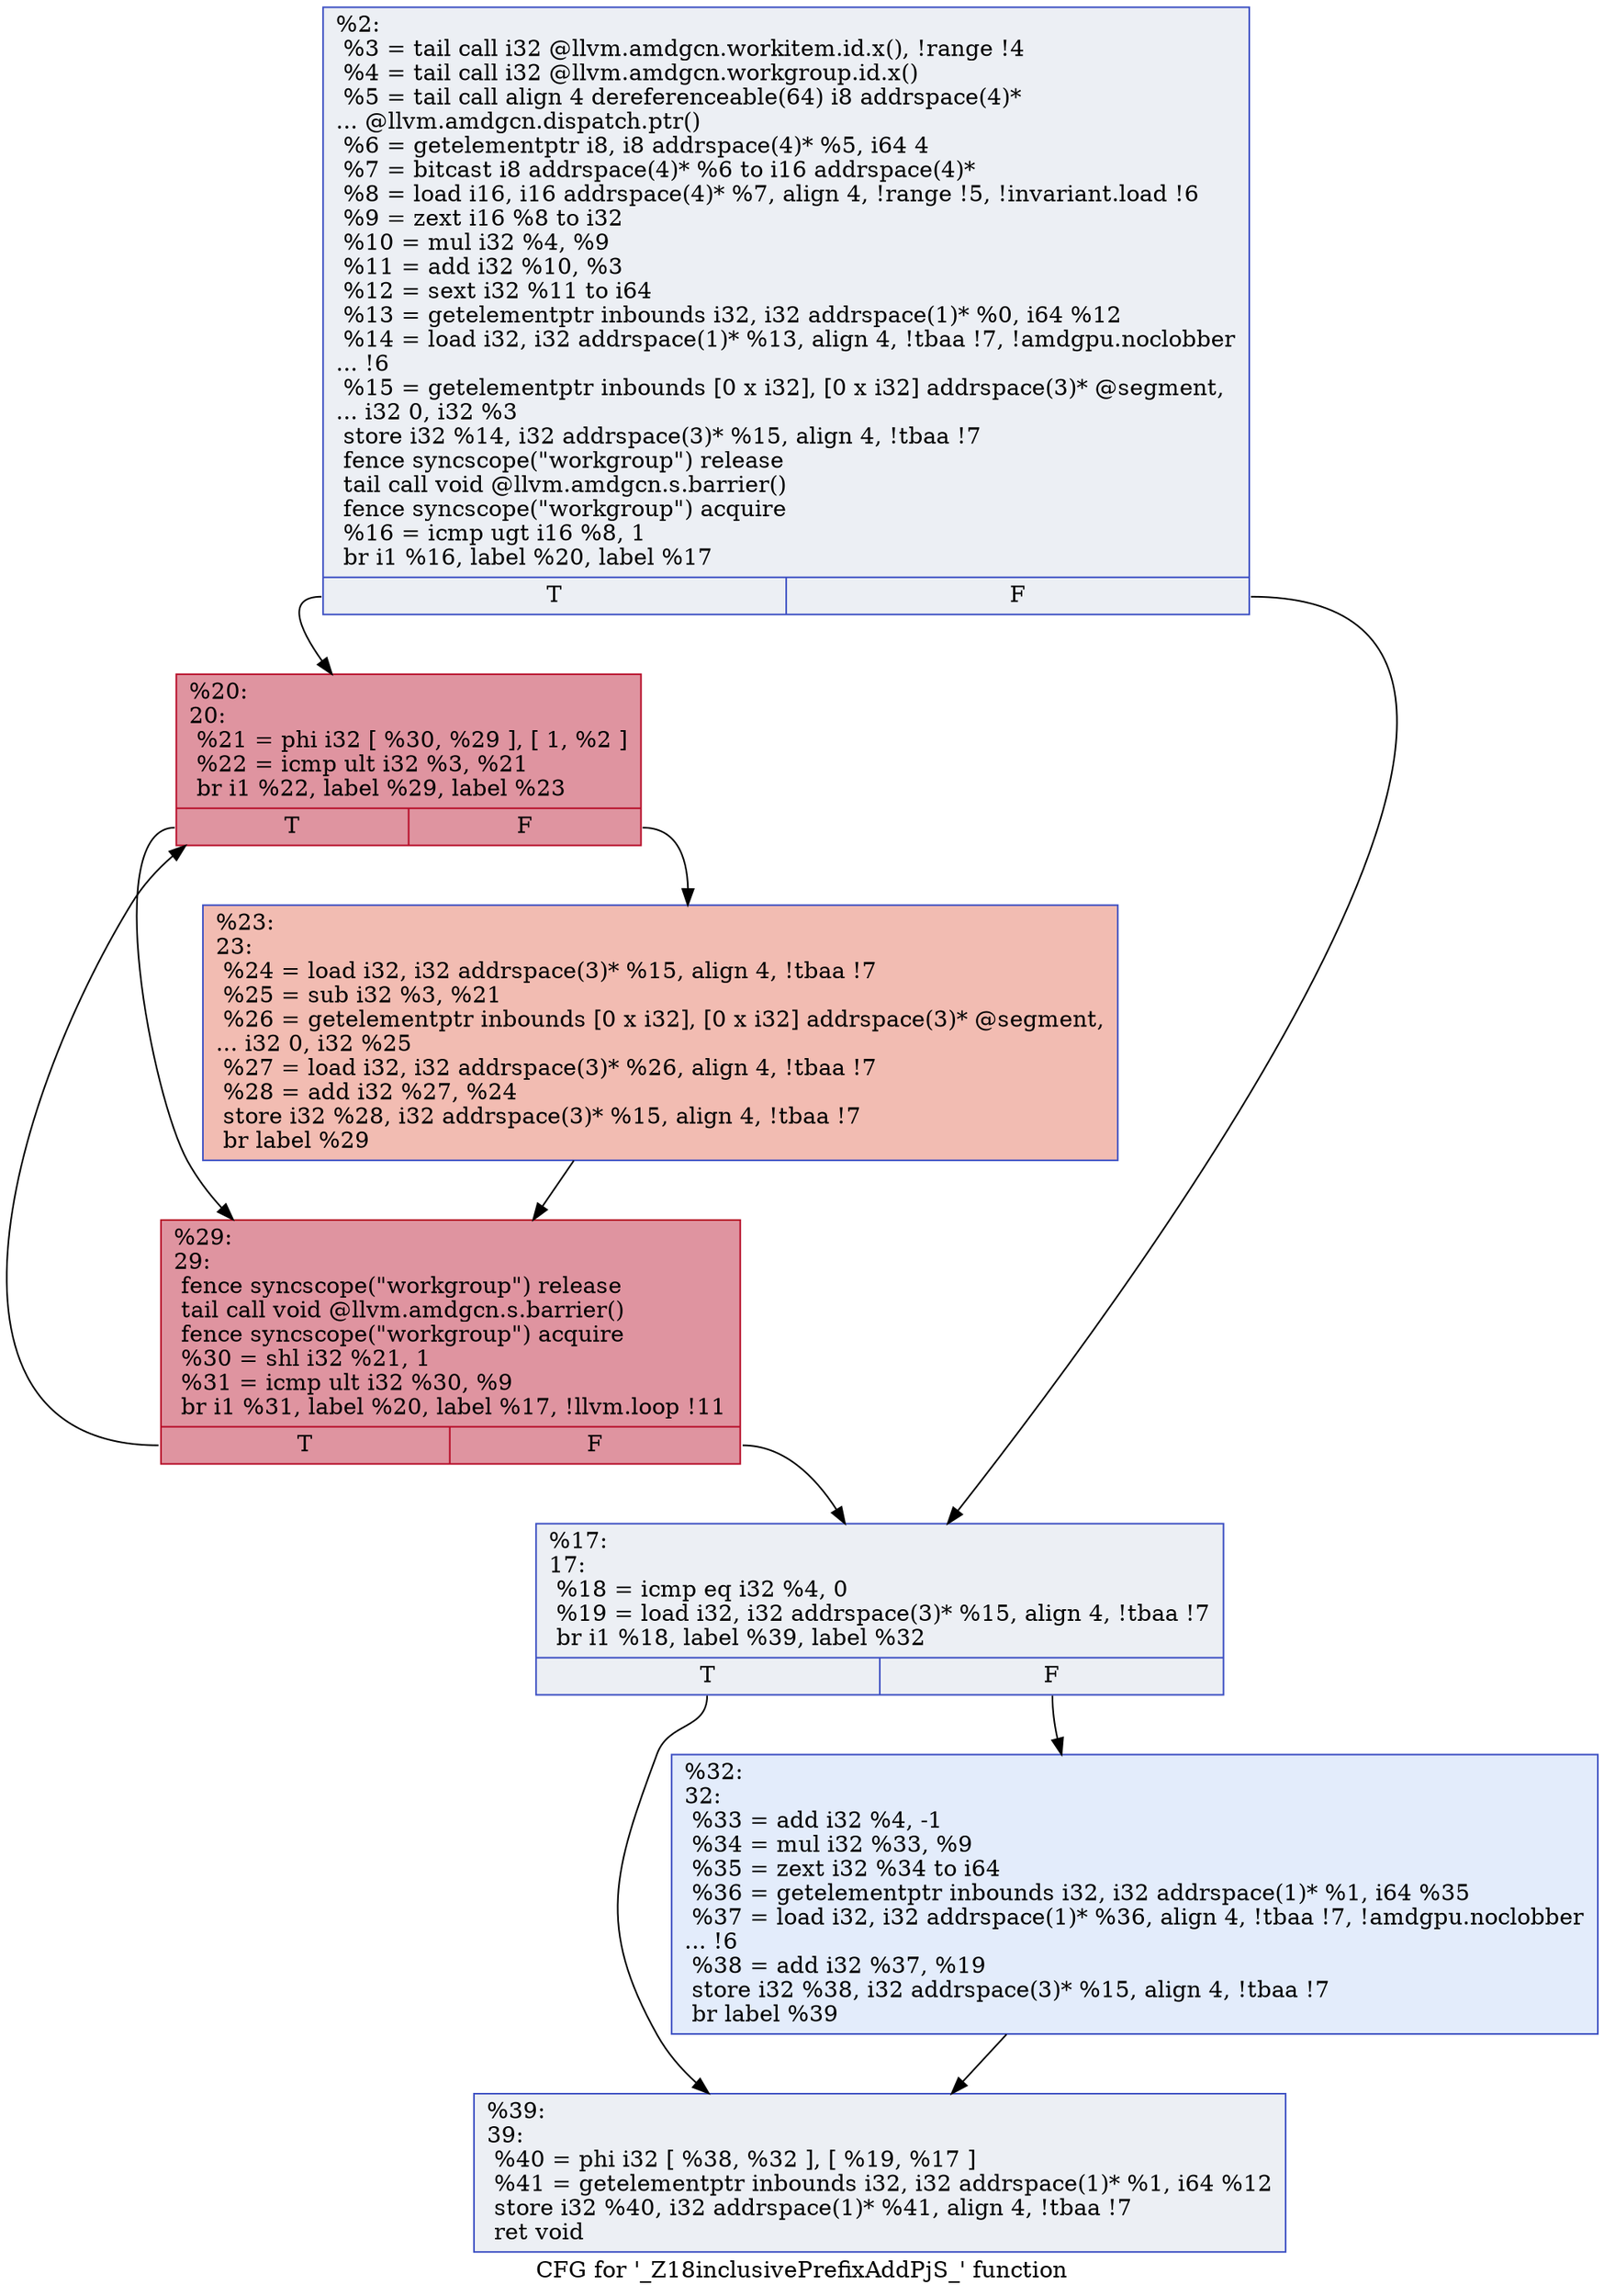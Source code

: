 digraph "CFG for '_Z18inclusivePrefixAddPjS_' function" {
	label="CFG for '_Z18inclusivePrefixAddPjS_' function";

	Node0x526adc0 [shape=record,color="#3d50c3ff", style=filled, fillcolor="#d4dbe670",label="{%2:\l  %3 = tail call i32 @llvm.amdgcn.workitem.id.x(), !range !4\l  %4 = tail call i32 @llvm.amdgcn.workgroup.id.x()\l  %5 = tail call align 4 dereferenceable(64) i8 addrspace(4)*\l... @llvm.amdgcn.dispatch.ptr()\l  %6 = getelementptr i8, i8 addrspace(4)* %5, i64 4\l  %7 = bitcast i8 addrspace(4)* %6 to i16 addrspace(4)*\l  %8 = load i16, i16 addrspace(4)* %7, align 4, !range !5, !invariant.load !6\l  %9 = zext i16 %8 to i32\l  %10 = mul i32 %4, %9\l  %11 = add i32 %10, %3\l  %12 = sext i32 %11 to i64\l  %13 = getelementptr inbounds i32, i32 addrspace(1)* %0, i64 %12\l  %14 = load i32, i32 addrspace(1)* %13, align 4, !tbaa !7, !amdgpu.noclobber\l... !6\l  %15 = getelementptr inbounds [0 x i32], [0 x i32] addrspace(3)* @segment,\l... i32 0, i32 %3\l  store i32 %14, i32 addrspace(3)* %15, align 4, !tbaa !7\l  fence syncscope(\"workgroup\") release\l  tail call void @llvm.amdgcn.s.barrier()\l  fence syncscope(\"workgroup\") acquire\l  %16 = icmp ugt i16 %8, 1\l  br i1 %16, label %20, label %17\l|{<s0>T|<s1>F}}"];
	Node0x526adc0:s0 -> Node0x526ca90;
	Node0x526adc0:s1 -> Node0x526e1c0;
	Node0x526e1c0 [shape=record,color="#3d50c3ff", style=filled, fillcolor="#d4dbe670",label="{%17:\l17:                                               \l  %18 = icmp eq i32 %4, 0\l  %19 = load i32, i32 addrspace(3)* %15, align 4, !tbaa !7\l  br i1 %18, label %39, label %32\l|{<s0>T|<s1>F}}"];
	Node0x526e1c0:s0 -> Node0x526e430;
	Node0x526e1c0:s1 -> Node0x526e480;
	Node0x526ca90 [shape=record,color="#b70d28ff", style=filled, fillcolor="#b70d2870",label="{%20:\l20:                                               \l  %21 = phi i32 [ %30, %29 ], [ 1, %2 ]\l  %22 = icmp ult i32 %3, %21\l  br i1 %22, label %29, label %23\l|{<s0>T|<s1>F}}"];
	Node0x526ca90:s0 -> Node0x526e5c0;
	Node0x526ca90:s1 -> Node0x526e7c0;
	Node0x526e7c0 [shape=record,color="#3d50c3ff", style=filled, fillcolor="#e1675170",label="{%23:\l23:                                               \l  %24 = load i32, i32 addrspace(3)* %15, align 4, !tbaa !7\l  %25 = sub i32 %3, %21\l  %26 = getelementptr inbounds [0 x i32], [0 x i32] addrspace(3)* @segment,\l... i32 0, i32 %25\l  %27 = load i32, i32 addrspace(3)* %26, align 4, !tbaa !7\l  %28 = add i32 %27, %24\l  store i32 %28, i32 addrspace(3)* %15, align 4, !tbaa !7\l  br label %29\l}"];
	Node0x526e7c0 -> Node0x526e5c0;
	Node0x526e5c0 [shape=record,color="#b70d28ff", style=filled, fillcolor="#b70d2870",label="{%29:\l29:                                               \l  fence syncscope(\"workgroup\") release\l  tail call void @llvm.amdgcn.s.barrier()\l  fence syncscope(\"workgroup\") acquire\l  %30 = shl i32 %21, 1\l  %31 = icmp ult i32 %30, %9\l  br i1 %31, label %20, label %17, !llvm.loop !11\l|{<s0>T|<s1>F}}"];
	Node0x526e5c0:s0 -> Node0x526ca90;
	Node0x526e5c0:s1 -> Node0x526e1c0;
	Node0x526e480 [shape=record,color="#3d50c3ff", style=filled, fillcolor="#bfd3f670",label="{%32:\l32:                                               \l  %33 = add i32 %4, -1\l  %34 = mul i32 %33, %9\l  %35 = zext i32 %34 to i64\l  %36 = getelementptr inbounds i32, i32 addrspace(1)* %1, i64 %35\l  %37 = load i32, i32 addrspace(1)* %36, align 4, !tbaa !7, !amdgpu.noclobber\l... !6\l  %38 = add i32 %37, %19\l  store i32 %38, i32 addrspace(3)* %15, align 4, !tbaa !7\l  br label %39\l}"];
	Node0x526e480 -> Node0x526e430;
	Node0x526e430 [shape=record,color="#3d50c3ff", style=filled, fillcolor="#d4dbe670",label="{%39:\l39:                                               \l  %40 = phi i32 [ %38, %32 ], [ %19, %17 ]\l  %41 = getelementptr inbounds i32, i32 addrspace(1)* %1, i64 %12\l  store i32 %40, i32 addrspace(1)* %41, align 4, !tbaa !7\l  ret void\l}"];
}
